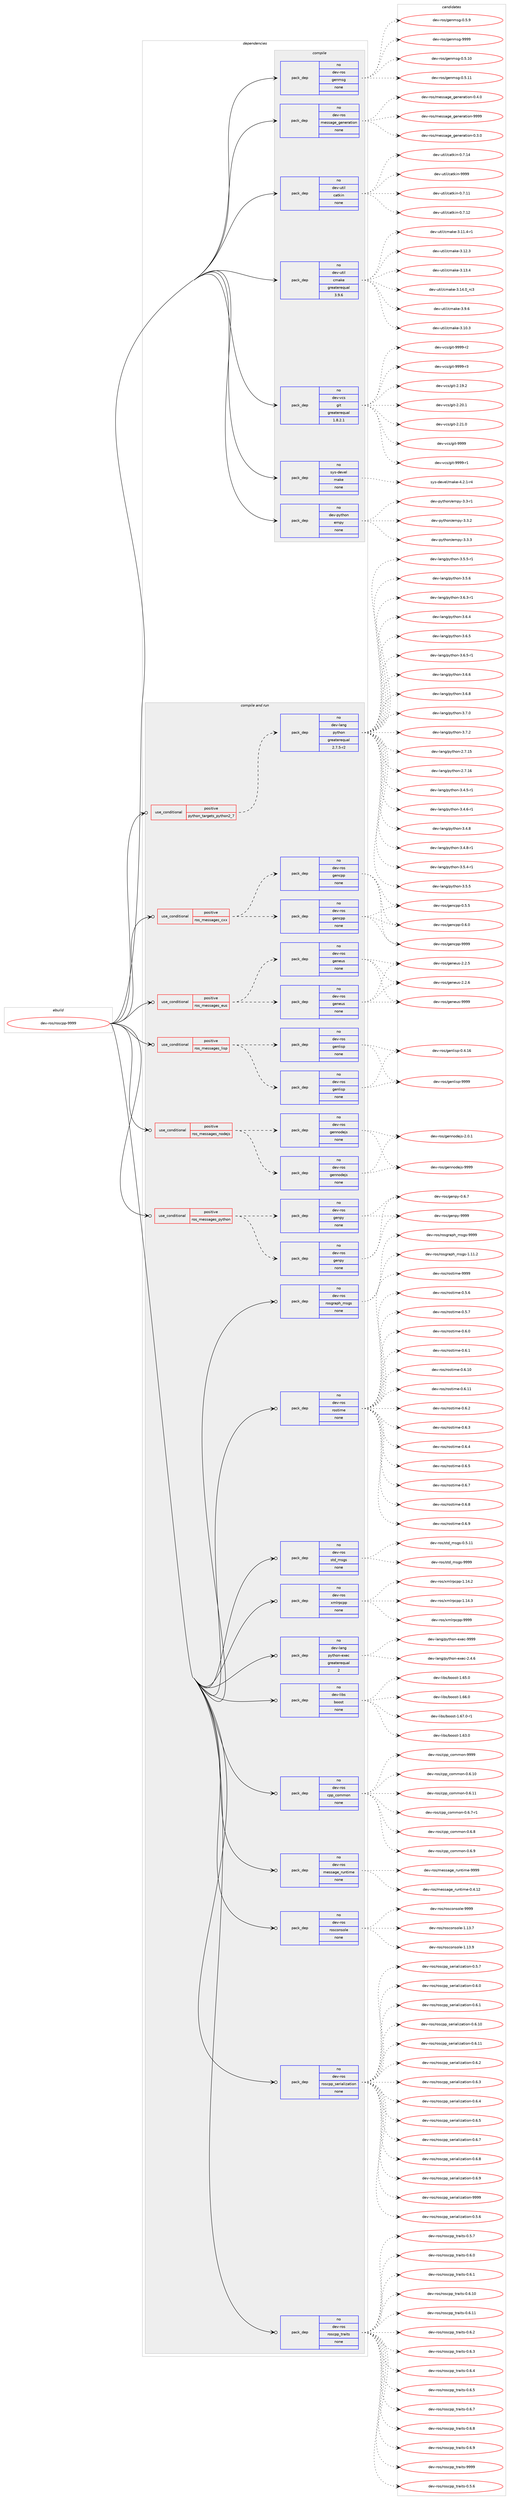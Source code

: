 digraph prolog {

# *************
# Graph options
# *************

newrank=true;
concentrate=true;
compound=true;
graph [rankdir=LR,fontname=Helvetica,fontsize=10,ranksep=1.5];#, ranksep=2.5, nodesep=0.2];
edge  [arrowhead=vee];
node  [fontname=Helvetica,fontsize=10];

# **********
# The ebuild
# **********

subgraph cluster_leftcol {
color=gray;
rank=same;
label=<<i>ebuild</i>>;
id [label="dev-ros/roscpp-9999", color=red, width=4, href="../dev-ros/roscpp-9999.svg"];
}

# ****************
# The dependencies
# ****************

subgraph cluster_midcol {
color=gray;
label=<<i>dependencies</i>>;
subgraph cluster_compile {
fillcolor="#eeeeee";
style=filled;
label=<<i>compile</i>>;
subgraph pack1051428 {
dependency1464611 [label=<<TABLE BORDER="0" CELLBORDER="1" CELLSPACING="0" CELLPADDING="4" WIDTH="220"><TR><TD ROWSPAN="6" CELLPADDING="30">pack_dep</TD></TR><TR><TD WIDTH="110">no</TD></TR><TR><TD>dev-python</TD></TR><TR><TD>empy</TD></TR><TR><TD>none</TD></TR><TR><TD></TD></TR></TABLE>>, shape=none, color=blue];
}
id:e -> dependency1464611:w [weight=20,style="solid",arrowhead="vee"];
subgraph pack1051429 {
dependency1464612 [label=<<TABLE BORDER="0" CELLBORDER="1" CELLSPACING="0" CELLPADDING="4" WIDTH="220"><TR><TD ROWSPAN="6" CELLPADDING="30">pack_dep</TD></TR><TR><TD WIDTH="110">no</TD></TR><TR><TD>dev-ros</TD></TR><TR><TD>genmsg</TD></TR><TR><TD>none</TD></TR><TR><TD></TD></TR></TABLE>>, shape=none, color=blue];
}
id:e -> dependency1464612:w [weight=20,style="solid",arrowhead="vee"];
subgraph pack1051430 {
dependency1464613 [label=<<TABLE BORDER="0" CELLBORDER="1" CELLSPACING="0" CELLPADDING="4" WIDTH="220"><TR><TD ROWSPAN="6" CELLPADDING="30">pack_dep</TD></TR><TR><TD WIDTH="110">no</TD></TR><TR><TD>dev-ros</TD></TR><TR><TD>message_generation</TD></TR><TR><TD>none</TD></TR><TR><TD></TD></TR></TABLE>>, shape=none, color=blue];
}
id:e -> dependency1464613:w [weight=20,style="solid",arrowhead="vee"];
subgraph pack1051431 {
dependency1464614 [label=<<TABLE BORDER="0" CELLBORDER="1" CELLSPACING="0" CELLPADDING="4" WIDTH="220"><TR><TD ROWSPAN="6" CELLPADDING="30">pack_dep</TD></TR><TR><TD WIDTH="110">no</TD></TR><TR><TD>dev-util</TD></TR><TR><TD>catkin</TD></TR><TR><TD>none</TD></TR><TR><TD></TD></TR></TABLE>>, shape=none, color=blue];
}
id:e -> dependency1464614:w [weight=20,style="solid",arrowhead="vee"];
subgraph pack1051432 {
dependency1464615 [label=<<TABLE BORDER="0" CELLBORDER="1" CELLSPACING="0" CELLPADDING="4" WIDTH="220"><TR><TD ROWSPAN="6" CELLPADDING="30">pack_dep</TD></TR><TR><TD WIDTH="110">no</TD></TR><TR><TD>dev-util</TD></TR><TR><TD>cmake</TD></TR><TR><TD>greaterequal</TD></TR><TR><TD>3.9.6</TD></TR></TABLE>>, shape=none, color=blue];
}
id:e -> dependency1464615:w [weight=20,style="solid",arrowhead="vee"];
subgraph pack1051433 {
dependency1464616 [label=<<TABLE BORDER="0" CELLBORDER="1" CELLSPACING="0" CELLPADDING="4" WIDTH="220"><TR><TD ROWSPAN="6" CELLPADDING="30">pack_dep</TD></TR><TR><TD WIDTH="110">no</TD></TR><TR><TD>dev-vcs</TD></TR><TR><TD>git</TD></TR><TR><TD>greaterequal</TD></TR><TR><TD>1.8.2.1</TD></TR></TABLE>>, shape=none, color=blue];
}
id:e -> dependency1464616:w [weight=20,style="solid",arrowhead="vee"];
subgraph pack1051434 {
dependency1464617 [label=<<TABLE BORDER="0" CELLBORDER="1" CELLSPACING="0" CELLPADDING="4" WIDTH="220"><TR><TD ROWSPAN="6" CELLPADDING="30">pack_dep</TD></TR><TR><TD WIDTH="110">no</TD></TR><TR><TD>sys-devel</TD></TR><TR><TD>make</TD></TR><TR><TD>none</TD></TR><TR><TD></TD></TR></TABLE>>, shape=none, color=blue];
}
id:e -> dependency1464617:w [weight=20,style="solid",arrowhead="vee"];
}
subgraph cluster_compileandrun {
fillcolor="#eeeeee";
style=filled;
label=<<i>compile and run</i>>;
subgraph cond389793 {
dependency1464618 [label=<<TABLE BORDER="0" CELLBORDER="1" CELLSPACING="0" CELLPADDING="4"><TR><TD ROWSPAN="3" CELLPADDING="10">use_conditional</TD></TR><TR><TD>positive</TD></TR><TR><TD>python_targets_python2_7</TD></TR></TABLE>>, shape=none, color=red];
subgraph pack1051435 {
dependency1464619 [label=<<TABLE BORDER="0" CELLBORDER="1" CELLSPACING="0" CELLPADDING="4" WIDTH="220"><TR><TD ROWSPAN="6" CELLPADDING="30">pack_dep</TD></TR><TR><TD WIDTH="110">no</TD></TR><TR><TD>dev-lang</TD></TR><TR><TD>python</TD></TR><TR><TD>greaterequal</TD></TR><TR><TD>2.7.5-r2</TD></TR></TABLE>>, shape=none, color=blue];
}
dependency1464618:e -> dependency1464619:w [weight=20,style="dashed",arrowhead="vee"];
}
id:e -> dependency1464618:w [weight=20,style="solid",arrowhead="odotvee"];
subgraph cond389794 {
dependency1464620 [label=<<TABLE BORDER="0" CELLBORDER="1" CELLSPACING="0" CELLPADDING="4"><TR><TD ROWSPAN="3" CELLPADDING="10">use_conditional</TD></TR><TR><TD>positive</TD></TR><TR><TD>ros_messages_cxx</TD></TR></TABLE>>, shape=none, color=red];
subgraph pack1051436 {
dependency1464621 [label=<<TABLE BORDER="0" CELLBORDER="1" CELLSPACING="0" CELLPADDING="4" WIDTH="220"><TR><TD ROWSPAN="6" CELLPADDING="30">pack_dep</TD></TR><TR><TD WIDTH="110">no</TD></TR><TR><TD>dev-ros</TD></TR><TR><TD>gencpp</TD></TR><TR><TD>none</TD></TR><TR><TD></TD></TR></TABLE>>, shape=none, color=blue];
}
dependency1464620:e -> dependency1464621:w [weight=20,style="dashed",arrowhead="vee"];
subgraph pack1051437 {
dependency1464622 [label=<<TABLE BORDER="0" CELLBORDER="1" CELLSPACING="0" CELLPADDING="4" WIDTH="220"><TR><TD ROWSPAN="6" CELLPADDING="30">pack_dep</TD></TR><TR><TD WIDTH="110">no</TD></TR><TR><TD>dev-ros</TD></TR><TR><TD>gencpp</TD></TR><TR><TD>none</TD></TR><TR><TD></TD></TR></TABLE>>, shape=none, color=blue];
}
dependency1464620:e -> dependency1464622:w [weight=20,style="dashed",arrowhead="vee"];
}
id:e -> dependency1464620:w [weight=20,style="solid",arrowhead="odotvee"];
subgraph cond389795 {
dependency1464623 [label=<<TABLE BORDER="0" CELLBORDER="1" CELLSPACING="0" CELLPADDING="4"><TR><TD ROWSPAN="3" CELLPADDING="10">use_conditional</TD></TR><TR><TD>positive</TD></TR><TR><TD>ros_messages_eus</TD></TR></TABLE>>, shape=none, color=red];
subgraph pack1051438 {
dependency1464624 [label=<<TABLE BORDER="0" CELLBORDER="1" CELLSPACING="0" CELLPADDING="4" WIDTH="220"><TR><TD ROWSPAN="6" CELLPADDING="30">pack_dep</TD></TR><TR><TD WIDTH="110">no</TD></TR><TR><TD>dev-ros</TD></TR><TR><TD>geneus</TD></TR><TR><TD>none</TD></TR><TR><TD></TD></TR></TABLE>>, shape=none, color=blue];
}
dependency1464623:e -> dependency1464624:w [weight=20,style="dashed",arrowhead="vee"];
subgraph pack1051439 {
dependency1464625 [label=<<TABLE BORDER="0" CELLBORDER="1" CELLSPACING="0" CELLPADDING="4" WIDTH="220"><TR><TD ROWSPAN="6" CELLPADDING="30">pack_dep</TD></TR><TR><TD WIDTH="110">no</TD></TR><TR><TD>dev-ros</TD></TR><TR><TD>geneus</TD></TR><TR><TD>none</TD></TR><TR><TD></TD></TR></TABLE>>, shape=none, color=blue];
}
dependency1464623:e -> dependency1464625:w [weight=20,style="dashed",arrowhead="vee"];
}
id:e -> dependency1464623:w [weight=20,style="solid",arrowhead="odotvee"];
subgraph cond389796 {
dependency1464626 [label=<<TABLE BORDER="0" CELLBORDER="1" CELLSPACING="0" CELLPADDING="4"><TR><TD ROWSPAN="3" CELLPADDING="10">use_conditional</TD></TR><TR><TD>positive</TD></TR><TR><TD>ros_messages_lisp</TD></TR></TABLE>>, shape=none, color=red];
subgraph pack1051440 {
dependency1464627 [label=<<TABLE BORDER="0" CELLBORDER="1" CELLSPACING="0" CELLPADDING="4" WIDTH="220"><TR><TD ROWSPAN="6" CELLPADDING="30">pack_dep</TD></TR><TR><TD WIDTH="110">no</TD></TR><TR><TD>dev-ros</TD></TR><TR><TD>genlisp</TD></TR><TR><TD>none</TD></TR><TR><TD></TD></TR></TABLE>>, shape=none, color=blue];
}
dependency1464626:e -> dependency1464627:w [weight=20,style="dashed",arrowhead="vee"];
subgraph pack1051441 {
dependency1464628 [label=<<TABLE BORDER="0" CELLBORDER="1" CELLSPACING="0" CELLPADDING="4" WIDTH="220"><TR><TD ROWSPAN="6" CELLPADDING="30">pack_dep</TD></TR><TR><TD WIDTH="110">no</TD></TR><TR><TD>dev-ros</TD></TR><TR><TD>genlisp</TD></TR><TR><TD>none</TD></TR><TR><TD></TD></TR></TABLE>>, shape=none, color=blue];
}
dependency1464626:e -> dependency1464628:w [weight=20,style="dashed",arrowhead="vee"];
}
id:e -> dependency1464626:w [weight=20,style="solid",arrowhead="odotvee"];
subgraph cond389797 {
dependency1464629 [label=<<TABLE BORDER="0" CELLBORDER="1" CELLSPACING="0" CELLPADDING="4"><TR><TD ROWSPAN="3" CELLPADDING="10">use_conditional</TD></TR><TR><TD>positive</TD></TR><TR><TD>ros_messages_nodejs</TD></TR></TABLE>>, shape=none, color=red];
subgraph pack1051442 {
dependency1464630 [label=<<TABLE BORDER="0" CELLBORDER="1" CELLSPACING="0" CELLPADDING="4" WIDTH="220"><TR><TD ROWSPAN="6" CELLPADDING="30">pack_dep</TD></TR><TR><TD WIDTH="110">no</TD></TR><TR><TD>dev-ros</TD></TR><TR><TD>gennodejs</TD></TR><TR><TD>none</TD></TR><TR><TD></TD></TR></TABLE>>, shape=none, color=blue];
}
dependency1464629:e -> dependency1464630:w [weight=20,style="dashed",arrowhead="vee"];
subgraph pack1051443 {
dependency1464631 [label=<<TABLE BORDER="0" CELLBORDER="1" CELLSPACING="0" CELLPADDING="4" WIDTH="220"><TR><TD ROWSPAN="6" CELLPADDING="30">pack_dep</TD></TR><TR><TD WIDTH="110">no</TD></TR><TR><TD>dev-ros</TD></TR><TR><TD>gennodejs</TD></TR><TR><TD>none</TD></TR><TR><TD></TD></TR></TABLE>>, shape=none, color=blue];
}
dependency1464629:e -> dependency1464631:w [weight=20,style="dashed",arrowhead="vee"];
}
id:e -> dependency1464629:w [weight=20,style="solid",arrowhead="odotvee"];
subgraph cond389798 {
dependency1464632 [label=<<TABLE BORDER="0" CELLBORDER="1" CELLSPACING="0" CELLPADDING="4"><TR><TD ROWSPAN="3" CELLPADDING="10">use_conditional</TD></TR><TR><TD>positive</TD></TR><TR><TD>ros_messages_python</TD></TR></TABLE>>, shape=none, color=red];
subgraph pack1051444 {
dependency1464633 [label=<<TABLE BORDER="0" CELLBORDER="1" CELLSPACING="0" CELLPADDING="4" WIDTH="220"><TR><TD ROWSPAN="6" CELLPADDING="30">pack_dep</TD></TR><TR><TD WIDTH="110">no</TD></TR><TR><TD>dev-ros</TD></TR><TR><TD>genpy</TD></TR><TR><TD>none</TD></TR><TR><TD></TD></TR></TABLE>>, shape=none, color=blue];
}
dependency1464632:e -> dependency1464633:w [weight=20,style="dashed",arrowhead="vee"];
subgraph pack1051445 {
dependency1464634 [label=<<TABLE BORDER="0" CELLBORDER="1" CELLSPACING="0" CELLPADDING="4" WIDTH="220"><TR><TD ROWSPAN="6" CELLPADDING="30">pack_dep</TD></TR><TR><TD WIDTH="110">no</TD></TR><TR><TD>dev-ros</TD></TR><TR><TD>genpy</TD></TR><TR><TD>none</TD></TR><TR><TD></TD></TR></TABLE>>, shape=none, color=blue];
}
dependency1464632:e -> dependency1464634:w [weight=20,style="dashed",arrowhead="vee"];
}
id:e -> dependency1464632:w [weight=20,style="solid",arrowhead="odotvee"];
subgraph pack1051446 {
dependency1464635 [label=<<TABLE BORDER="0" CELLBORDER="1" CELLSPACING="0" CELLPADDING="4" WIDTH="220"><TR><TD ROWSPAN="6" CELLPADDING="30">pack_dep</TD></TR><TR><TD WIDTH="110">no</TD></TR><TR><TD>dev-lang</TD></TR><TR><TD>python-exec</TD></TR><TR><TD>greaterequal</TD></TR><TR><TD>2</TD></TR></TABLE>>, shape=none, color=blue];
}
id:e -> dependency1464635:w [weight=20,style="solid",arrowhead="odotvee"];
subgraph pack1051447 {
dependency1464636 [label=<<TABLE BORDER="0" CELLBORDER="1" CELLSPACING="0" CELLPADDING="4" WIDTH="220"><TR><TD ROWSPAN="6" CELLPADDING="30">pack_dep</TD></TR><TR><TD WIDTH="110">no</TD></TR><TR><TD>dev-libs</TD></TR><TR><TD>boost</TD></TR><TR><TD>none</TD></TR><TR><TD></TD></TR></TABLE>>, shape=none, color=blue];
}
id:e -> dependency1464636:w [weight=20,style="solid",arrowhead="odotvee"];
subgraph pack1051448 {
dependency1464637 [label=<<TABLE BORDER="0" CELLBORDER="1" CELLSPACING="0" CELLPADDING="4" WIDTH="220"><TR><TD ROWSPAN="6" CELLPADDING="30">pack_dep</TD></TR><TR><TD WIDTH="110">no</TD></TR><TR><TD>dev-ros</TD></TR><TR><TD>cpp_common</TD></TR><TR><TD>none</TD></TR><TR><TD></TD></TR></TABLE>>, shape=none, color=blue];
}
id:e -> dependency1464637:w [weight=20,style="solid",arrowhead="odotvee"];
subgraph pack1051449 {
dependency1464638 [label=<<TABLE BORDER="0" CELLBORDER="1" CELLSPACING="0" CELLPADDING="4" WIDTH="220"><TR><TD ROWSPAN="6" CELLPADDING="30">pack_dep</TD></TR><TR><TD WIDTH="110">no</TD></TR><TR><TD>dev-ros</TD></TR><TR><TD>message_runtime</TD></TR><TR><TD>none</TD></TR><TR><TD></TD></TR></TABLE>>, shape=none, color=blue];
}
id:e -> dependency1464638:w [weight=20,style="solid",arrowhead="odotvee"];
subgraph pack1051450 {
dependency1464639 [label=<<TABLE BORDER="0" CELLBORDER="1" CELLSPACING="0" CELLPADDING="4" WIDTH="220"><TR><TD ROWSPAN="6" CELLPADDING="30">pack_dep</TD></TR><TR><TD WIDTH="110">no</TD></TR><TR><TD>dev-ros</TD></TR><TR><TD>rosconsole</TD></TR><TR><TD>none</TD></TR><TR><TD></TD></TR></TABLE>>, shape=none, color=blue];
}
id:e -> dependency1464639:w [weight=20,style="solid",arrowhead="odotvee"];
subgraph pack1051451 {
dependency1464640 [label=<<TABLE BORDER="0" CELLBORDER="1" CELLSPACING="0" CELLPADDING="4" WIDTH="220"><TR><TD ROWSPAN="6" CELLPADDING="30">pack_dep</TD></TR><TR><TD WIDTH="110">no</TD></TR><TR><TD>dev-ros</TD></TR><TR><TD>roscpp_serialization</TD></TR><TR><TD>none</TD></TR><TR><TD></TD></TR></TABLE>>, shape=none, color=blue];
}
id:e -> dependency1464640:w [weight=20,style="solid",arrowhead="odotvee"];
subgraph pack1051452 {
dependency1464641 [label=<<TABLE BORDER="0" CELLBORDER="1" CELLSPACING="0" CELLPADDING="4" WIDTH="220"><TR><TD ROWSPAN="6" CELLPADDING="30">pack_dep</TD></TR><TR><TD WIDTH="110">no</TD></TR><TR><TD>dev-ros</TD></TR><TR><TD>roscpp_traits</TD></TR><TR><TD>none</TD></TR><TR><TD></TD></TR></TABLE>>, shape=none, color=blue];
}
id:e -> dependency1464641:w [weight=20,style="solid",arrowhead="odotvee"];
subgraph pack1051453 {
dependency1464642 [label=<<TABLE BORDER="0" CELLBORDER="1" CELLSPACING="0" CELLPADDING="4" WIDTH="220"><TR><TD ROWSPAN="6" CELLPADDING="30">pack_dep</TD></TR><TR><TD WIDTH="110">no</TD></TR><TR><TD>dev-ros</TD></TR><TR><TD>rosgraph_msgs</TD></TR><TR><TD>none</TD></TR><TR><TD></TD></TR></TABLE>>, shape=none, color=blue];
}
id:e -> dependency1464642:w [weight=20,style="solid",arrowhead="odotvee"];
subgraph pack1051454 {
dependency1464643 [label=<<TABLE BORDER="0" CELLBORDER="1" CELLSPACING="0" CELLPADDING="4" WIDTH="220"><TR><TD ROWSPAN="6" CELLPADDING="30">pack_dep</TD></TR><TR><TD WIDTH="110">no</TD></TR><TR><TD>dev-ros</TD></TR><TR><TD>rostime</TD></TR><TR><TD>none</TD></TR><TR><TD></TD></TR></TABLE>>, shape=none, color=blue];
}
id:e -> dependency1464643:w [weight=20,style="solid",arrowhead="odotvee"];
subgraph pack1051455 {
dependency1464644 [label=<<TABLE BORDER="0" CELLBORDER="1" CELLSPACING="0" CELLPADDING="4" WIDTH="220"><TR><TD ROWSPAN="6" CELLPADDING="30">pack_dep</TD></TR><TR><TD WIDTH="110">no</TD></TR><TR><TD>dev-ros</TD></TR><TR><TD>std_msgs</TD></TR><TR><TD>none</TD></TR><TR><TD></TD></TR></TABLE>>, shape=none, color=blue];
}
id:e -> dependency1464644:w [weight=20,style="solid",arrowhead="odotvee"];
subgraph pack1051456 {
dependency1464645 [label=<<TABLE BORDER="0" CELLBORDER="1" CELLSPACING="0" CELLPADDING="4" WIDTH="220"><TR><TD ROWSPAN="6" CELLPADDING="30">pack_dep</TD></TR><TR><TD WIDTH="110">no</TD></TR><TR><TD>dev-ros</TD></TR><TR><TD>xmlrpcpp</TD></TR><TR><TD>none</TD></TR><TR><TD></TD></TR></TABLE>>, shape=none, color=blue];
}
id:e -> dependency1464645:w [weight=20,style="solid",arrowhead="odotvee"];
}
subgraph cluster_run {
fillcolor="#eeeeee";
style=filled;
label=<<i>run</i>>;
}
}

# **************
# The candidates
# **************

subgraph cluster_choices {
rank=same;
color=gray;
label=<<i>candidates</i>>;

subgraph choice1051428 {
color=black;
nodesep=1;
choice1001011184511212111610411111047101109112121455146514511449 [label="dev-python/empy-3.3-r1", color=red, width=4,href="../dev-python/empy-3.3-r1.svg"];
choice1001011184511212111610411111047101109112121455146514650 [label="dev-python/empy-3.3.2", color=red, width=4,href="../dev-python/empy-3.3.2.svg"];
choice1001011184511212111610411111047101109112121455146514651 [label="dev-python/empy-3.3.3", color=red, width=4,href="../dev-python/empy-3.3.3.svg"];
dependency1464611:e -> choice1001011184511212111610411111047101109112121455146514511449:w [style=dotted,weight="100"];
dependency1464611:e -> choice1001011184511212111610411111047101109112121455146514650:w [style=dotted,weight="100"];
dependency1464611:e -> choice1001011184511212111610411111047101109112121455146514651:w [style=dotted,weight="100"];
}
subgraph choice1051429 {
color=black;
nodesep=1;
choice100101118451141111154710310111010911510345484653464948 [label="dev-ros/genmsg-0.5.10", color=red, width=4,href="../dev-ros/genmsg-0.5.10.svg"];
choice100101118451141111154710310111010911510345484653464949 [label="dev-ros/genmsg-0.5.11", color=red, width=4,href="../dev-ros/genmsg-0.5.11.svg"];
choice1001011184511411111547103101110109115103454846534657 [label="dev-ros/genmsg-0.5.9", color=red, width=4,href="../dev-ros/genmsg-0.5.9.svg"];
choice10010111845114111115471031011101091151034557575757 [label="dev-ros/genmsg-9999", color=red, width=4,href="../dev-ros/genmsg-9999.svg"];
dependency1464612:e -> choice100101118451141111154710310111010911510345484653464948:w [style=dotted,weight="100"];
dependency1464612:e -> choice100101118451141111154710310111010911510345484653464949:w [style=dotted,weight="100"];
dependency1464612:e -> choice1001011184511411111547103101110109115103454846534657:w [style=dotted,weight="100"];
dependency1464612:e -> choice10010111845114111115471031011101091151034557575757:w [style=dotted,weight="100"];
}
subgraph choice1051430 {
color=black;
nodesep=1;
choice1001011184511411111547109101115115971031019510310111010111497116105111110454846514648 [label="dev-ros/message_generation-0.3.0", color=red, width=4,href="../dev-ros/message_generation-0.3.0.svg"];
choice1001011184511411111547109101115115971031019510310111010111497116105111110454846524648 [label="dev-ros/message_generation-0.4.0", color=red, width=4,href="../dev-ros/message_generation-0.4.0.svg"];
choice10010111845114111115471091011151159710310195103101110101114971161051111104557575757 [label="dev-ros/message_generation-9999", color=red, width=4,href="../dev-ros/message_generation-9999.svg"];
dependency1464613:e -> choice1001011184511411111547109101115115971031019510310111010111497116105111110454846514648:w [style=dotted,weight="100"];
dependency1464613:e -> choice1001011184511411111547109101115115971031019510310111010111497116105111110454846524648:w [style=dotted,weight="100"];
dependency1464613:e -> choice10010111845114111115471091011151159710310195103101110101114971161051111104557575757:w [style=dotted,weight="100"];
}
subgraph choice1051431 {
color=black;
nodesep=1;
choice1001011184511711610510847999711610710511045484655464949 [label="dev-util/catkin-0.7.11", color=red, width=4,href="../dev-util/catkin-0.7.11.svg"];
choice1001011184511711610510847999711610710511045484655464950 [label="dev-util/catkin-0.7.12", color=red, width=4,href="../dev-util/catkin-0.7.12.svg"];
choice1001011184511711610510847999711610710511045484655464952 [label="dev-util/catkin-0.7.14", color=red, width=4,href="../dev-util/catkin-0.7.14.svg"];
choice100101118451171161051084799971161071051104557575757 [label="dev-util/catkin-9999", color=red, width=4,href="../dev-util/catkin-9999.svg"];
dependency1464614:e -> choice1001011184511711610510847999711610710511045484655464949:w [style=dotted,weight="100"];
dependency1464614:e -> choice1001011184511711610510847999711610710511045484655464950:w [style=dotted,weight="100"];
dependency1464614:e -> choice1001011184511711610510847999711610710511045484655464952:w [style=dotted,weight="100"];
dependency1464614:e -> choice100101118451171161051084799971161071051104557575757:w [style=dotted,weight="100"];
}
subgraph choice1051432 {
color=black;
nodesep=1;
choice1001011184511711610510847991099710710145514649484651 [label="dev-util/cmake-3.10.3", color=red, width=4,href="../dev-util/cmake-3.10.3.svg"];
choice10010111845117116105108479910997107101455146494946524511449 [label="dev-util/cmake-3.11.4-r1", color=red, width=4,href="../dev-util/cmake-3.11.4-r1.svg"];
choice1001011184511711610510847991099710710145514649504651 [label="dev-util/cmake-3.12.3", color=red, width=4,href="../dev-util/cmake-3.12.3.svg"];
choice1001011184511711610510847991099710710145514649514652 [label="dev-util/cmake-3.13.4", color=red, width=4,href="../dev-util/cmake-3.13.4.svg"];
choice1001011184511711610510847991099710710145514649524648951149951 [label="dev-util/cmake-3.14.0_rc3", color=red, width=4,href="../dev-util/cmake-3.14.0_rc3.svg"];
choice10010111845117116105108479910997107101455146574654 [label="dev-util/cmake-3.9.6", color=red, width=4,href="../dev-util/cmake-3.9.6.svg"];
dependency1464615:e -> choice1001011184511711610510847991099710710145514649484651:w [style=dotted,weight="100"];
dependency1464615:e -> choice10010111845117116105108479910997107101455146494946524511449:w [style=dotted,weight="100"];
dependency1464615:e -> choice1001011184511711610510847991099710710145514649504651:w [style=dotted,weight="100"];
dependency1464615:e -> choice1001011184511711610510847991099710710145514649514652:w [style=dotted,weight="100"];
dependency1464615:e -> choice1001011184511711610510847991099710710145514649524648951149951:w [style=dotted,weight="100"];
dependency1464615:e -> choice10010111845117116105108479910997107101455146574654:w [style=dotted,weight="100"];
}
subgraph choice1051433 {
color=black;
nodesep=1;
choice10010111845118991154710310511645504649574650 [label="dev-vcs/git-2.19.2", color=red, width=4,href="../dev-vcs/git-2.19.2.svg"];
choice10010111845118991154710310511645504650484649 [label="dev-vcs/git-2.20.1", color=red, width=4,href="../dev-vcs/git-2.20.1.svg"];
choice10010111845118991154710310511645504650494648 [label="dev-vcs/git-2.21.0", color=red, width=4,href="../dev-vcs/git-2.21.0.svg"];
choice1001011184511899115471031051164557575757 [label="dev-vcs/git-9999", color=red, width=4,href="../dev-vcs/git-9999.svg"];
choice10010111845118991154710310511645575757574511449 [label="dev-vcs/git-9999-r1", color=red, width=4,href="../dev-vcs/git-9999-r1.svg"];
choice10010111845118991154710310511645575757574511450 [label="dev-vcs/git-9999-r2", color=red, width=4,href="../dev-vcs/git-9999-r2.svg"];
choice10010111845118991154710310511645575757574511451 [label="dev-vcs/git-9999-r3", color=red, width=4,href="../dev-vcs/git-9999-r3.svg"];
dependency1464616:e -> choice10010111845118991154710310511645504649574650:w [style=dotted,weight="100"];
dependency1464616:e -> choice10010111845118991154710310511645504650484649:w [style=dotted,weight="100"];
dependency1464616:e -> choice10010111845118991154710310511645504650494648:w [style=dotted,weight="100"];
dependency1464616:e -> choice1001011184511899115471031051164557575757:w [style=dotted,weight="100"];
dependency1464616:e -> choice10010111845118991154710310511645575757574511449:w [style=dotted,weight="100"];
dependency1464616:e -> choice10010111845118991154710310511645575757574511450:w [style=dotted,weight="100"];
dependency1464616:e -> choice10010111845118991154710310511645575757574511451:w [style=dotted,weight="100"];
}
subgraph choice1051434 {
color=black;
nodesep=1;
choice1151211154510010111810110847109971071014552465046494511452 [label="sys-devel/make-4.2.1-r4", color=red, width=4,href="../sys-devel/make-4.2.1-r4.svg"];
dependency1464617:e -> choice1151211154510010111810110847109971071014552465046494511452:w [style=dotted,weight="100"];
}
subgraph choice1051435 {
color=black;
nodesep=1;
choice10010111845108971101034711212111610411111045504655464953 [label="dev-lang/python-2.7.15", color=red, width=4,href="../dev-lang/python-2.7.15.svg"];
choice10010111845108971101034711212111610411111045504655464954 [label="dev-lang/python-2.7.16", color=red, width=4,href="../dev-lang/python-2.7.16.svg"];
choice1001011184510897110103471121211161041111104551465246534511449 [label="dev-lang/python-3.4.5-r1", color=red, width=4,href="../dev-lang/python-3.4.5-r1.svg"];
choice1001011184510897110103471121211161041111104551465246544511449 [label="dev-lang/python-3.4.6-r1", color=red, width=4,href="../dev-lang/python-3.4.6-r1.svg"];
choice100101118451089711010347112121116104111110455146524656 [label="dev-lang/python-3.4.8", color=red, width=4,href="../dev-lang/python-3.4.8.svg"];
choice1001011184510897110103471121211161041111104551465246564511449 [label="dev-lang/python-3.4.8-r1", color=red, width=4,href="../dev-lang/python-3.4.8-r1.svg"];
choice1001011184510897110103471121211161041111104551465346524511449 [label="dev-lang/python-3.5.4-r1", color=red, width=4,href="../dev-lang/python-3.5.4-r1.svg"];
choice100101118451089711010347112121116104111110455146534653 [label="dev-lang/python-3.5.5", color=red, width=4,href="../dev-lang/python-3.5.5.svg"];
choice1001011184510897110103471121211161041111104551465346534511449 [label="dev-lang/python-3.5.5-r1", color=red, width=4,href="../dev-lang/python-3.5.5-r1.svg"];
choice100101118451089711010347112121116104111110455146534654 [label="dev-lang/python-3.5.6", color=red, width=4,href="../dev-lang/python-3.5.6.svg"];
choice1001011184510897110103471121211161041111104551465446514511449 [label="dev-lang/python-3.6.3-r1", color=red, width=4,href="../dev-lang/python-3.6.3-r1.svg"];
choice100101118451089711010347112121116104111110455146544652 [label="dev-lang/python-3.6.4", color=red, width=4,href="../dev-lang/python-3.6.4.svg"];
choice100101118451089711010347112121116104111110455146544653 [label="dev-lang/python-3.6.5", color=red, width=4,href="../dev-lang/python-3.6.5.svg"];
choice1001011184510897110103471121211161041111104551465446534511449 [label="dev-lang/python-3.6.5-r1", color=red, width=4,href="../dev-lang/python-3.6.5-r1.svg"];
choice100101118451089711010347112121116104111110455146544654 [label="dev-lang/python-3.6.6", color=red, width=4,href="../dev-lang/python-3.6.6.svg"];
choice100101118451089711010347112121116104111110455146544656 [label="dev-lang/python-3.6.8", color=red, width=4,href="../dev-lang/python-3.6.8.svg"];
choice100101118451089711010347112121116104111110455146554648 [label="dev-lang/python-3.7.0", color=red, width=4,href="../dev-lang/python-3.7.0.svg"];
choice100101118451089711010347112121116104111110455146554650 [label="dev-lang/python-3.7.2", color=red, width=4,href="../dev-lang/python-3.7.2.svg"];
dependency1464619:e -> choice10010111845108971101034711212111610411111045504655464953:w [style=dotted,weight="100"];
dependency1464619:e -> choice10010111845108971101034711212111610411111045504655464954:w [style=dotted,weight="100"];
dependency1464619:e -> choice1001011184510897110103471121211161041111104551465246534511449:w [style=dotted,weight="100"];
dependency1464619:e -> choice1001011184510897110103471121211161041111104551465246544511449:w [style=dotted,weight="100"];
dependency1464619:e -> choice100101118451089711010347112121116104111110455146524656:w [style=dotted,weight="100"];
dependency1464619:e -> choice1001011184510897110103471121211161041111104551465246564511449:w [style=dotted,weight="100"];
dependency1464619:e -> choice1001011184510897110103471121211161041111104551465346524511449:w [style=dotted,weight="100"];
dependency1464619:e -> choice100101118451089711010347112121116104111110455146534653:w [style=dotted,weight="100"];
dependency1464619:e -> choice1001011184510897110103471121211161041111104551465346534511449:w [style=dotted,weight="100"];
dependency1464619:e -> choice100101118451089711010347112121116104111110455146534654:w [style=dotted,weight="100"];
dependency1464619:e -> choice1001011184510897110103471121211161041111104551465446514511449:w [style=dotted,weight="100"];
dependency1464619:e -> choice100101118451089711010347112121116104111110455146544652:w [style=dotted,weight="100"];
dependency1464619:e -> choice100101118451089711010347112121116104111110455146544653:w [style=dotted,weight="100"];
dependency1464619:e -> choice1001011184510897110103471121211161041111104551465446534511449:w [style=dotted,weight="100"];
dependency1464619:e -> choice100101118451089711010347112121116104111110455146544654:w [style=dotted,weight="100"];
dependency1464619:e -> choice100101118451089711010347112121116104111110455146544656:w [style=dotted,weight="100"];
dependency1464619:e -> choice100101118451089711010347112121116104111110455146554648:w [style=dotted,weight="100"];
dependency1464619:e -> choice100101118451089711010347112121116104111110455146554650:w [style=dotted,weight="100"];
}
subgraph choice1051436 {
color=black;
nodesep=1;
choice100101118451141111154710310111099112112454846534653 [label="dev-ros/gencpp-0.5.5", color=red, width=4,href="../dev-ros/gencpp-0.5.5.svg"];
choice100101118451141111154710310111099112112454846544648 [label="dev-ros/gencpp-0.6.0", color=red, width=4,href="../dev-ros/gencpp-0.6.0.svg"];
choice1001011184511411111547103101110991121124557575757 [label="dev-ros/gencpp-9999", color=red, width=4,href="../dev-ros/gencpp-9999.svg"];
dependency1464621:e -> choice100101118451141111154710310111099112112454846534653:w [style=dotted,weight="100"];
dependency1464621:e -> choice100101118451141111154710310111099112112454846544648:w [style=dotted,weight="100"];
dependency1464621:e -> choice1001011184511411111547103101110991121124557575757:w [style=dotted,weight="100"];
}
subgraph choice1051437 {
color=black;
nodesep=1;
choice100101118451141111154710310111099112112454846534653 [label="dev-ros/gencpp-0.5.5", color=red, width=4,href="../dev-ros/gencpp-0.5.5.svg"];
choice100101118451141111154710310111099112112454846544648 [label="dev-ros/gencpp-0.6.0", color=red, width=4,href="../dev-ros/gencpp-0.6.0.svg"];
choice1001011184511411111547103101110991121124557575757 [label="dev-ros/gencpp-9999", color=red, width=4,href="../dev-ros/gencpp-9999.svg"];
dependency1464622:e -> choice100101118451141111154710310111099112112454846534653:w [style=dotted,weight="100"];
dependency1464622:e -> choice100101118451141111154710310111099112112454846544648:w [style=dotted,weight="100"];
dependency1464622:e -> choice1001011184511411111547103101110991121124557575757:w [style=dotted,weight="100"];
}
subgraph choice1051438 {
color=black;
nodesep=1;
choice1001011184511411111547103101110101117115455046504653 [label="dev-ros/geneus-2.2.5", color=red, width=4,href="../dev-ros/geneus-2.2.5.svg"];
choice1001011184511411111547103101110101117115455046504654 [label="dev-ros/geneus-2.2.6", color=red, width=4,href="../dev-ros/geneus-2.2.6.svg"];
choice10010111845114111115471031011101011171154557575757 [label="dev-ros/geneus-9999", color=red, width=4,href="../dev-ros/geneus-9999.svg"];
dependency1464624:e -> choice1001011184511411111547103101110101117115455046504653:w [style=dotted,weight="100"];
dependency1464624:e -> choice1001011184511411111547103101110101117115455046504654:w [style=dotted,weight="100"];
dependency1464624:e -> choice10010111845114111115471031011101011171154557575757:w [style=dotted,weight="100"];
}
subgraph choice1051439 {
color=black;
nodesep=1;
choice1001011184511411111547103101110101117115455046504653 [label="dev-ros/geneus-2.2.5", color=red, width=4,href="../dev-ros/geneus-2.2.5.svg"];
choice1001011184511411111547103101110101117115455046504654 [label="dev-ros/geneus-2.2.6", color=red, width=4,href="../dev-ros/geneus-2.2.6.svg"];
choice10010111845114111115471031011101011171154557575757 [label="dev-ros/geneus-9999", color=red, width=4,href="../dev-ros/geneus-9999.svg"];
dependency1464625:e -> choice1001011184511411111547103101110101117115455046504653:w [style=dotted,weight="100"];
dependency1464625:e -> choice1001011184511411111547103101110101117115455046504654:w [style=dotted,weight="100"];
dependency1464625:e -> choice10010111845114111115471031011101011171154557575757:w [style=dotted,weight="100"];
}
subgraph choice1051440 {
color=black;
nodesep=1;
choice100101118451141111154710310111010810511511245484652464954 [label="dev-ros/genlisp-0.4.16", color=red, width=4,href="../dev-ros/genlisp-0.4.16.svg"];
choice10010111845114111115471031011101081051151124557575757 [label="dev-ros/genlisp-9999", color=red, width=4,href="../dev-ros/genlisp-9999.svg"];
dependency1464627:e -> choice100101118451141111154710310111010810511511245484652464954:w [style=dotted,weight="100"];
dependency1464627:e -> choice10010111845114111115471031011101081051151124557575757:w [style=dotted,weight="100"];
}
subgraph choice1051441 {
color=black;
nodesep=1;
choice100101118451141111154710310111010810511511245484652464954 [label="dev-ros/genlisp-0.4.16", color=red, width=4,href="../dev-ros/genlisp-0.4.16.svg"];
choice10010111845114111115471031011101081051151124557575757 [label="dev-ros/genlisp-9999", color=red, width=4,href="../dev-ros/genlisp-9999.svg"];
dependency1464628:e -> choice100101118451141111154710310111010810511511245484652464954:w [style=dotted,weight="100"];
dependency1464628:e -> choice10010111845114111115471031011101081051151124557575757:w [style=dotted,weight="100"];
}
subgraph choice1051442 {
color=black;
nodesep=1;
choice1001011184511411111547103101110110111100101106115455046484649 [label="dev-ros/gennodejs-2.0.1", color=red, width=4,href="../dev-ros/gennodejs-2.0.1.svg"];
choice10010111845114111115471031011101101111001011061154557575757 [label="dev-ros/gennodejs-9999", color=red, width=4,href="../dev-ros/gennodejs-9999.svg"];
dependency1464630:e -> choice1001011184511411111547103101110110111100101106115455046484649:w [style=dotted,weight="100"];
dependency1464630:e -> choice10010111845114111115471031011101101111001011061154557575757:w [style=dotted,weight="100"];
}
subgraph choice1051443 {
color=black;
nodesep=1;
choice1001011184511411111547103101110110111100101106115455046484649 [label="dev-ros/gennodejs-2.0.1", color=red, width=4,href="../dev-ros/gennodejs-2.0.1.svg"];
choice10010111845114111115471031011101101111001011061154557575757 [label="dev-ros/gennodejs-9999", color=red, width=4,href="../dev-ros/gennodejs-9999.svg"];
dependency1464631:e -> choice1001011184511411111547103101110110111100101106115455046484649:w [style=dotted,weight="100"];
dependency1464631:e -> choice10010111845114111115471031011101101111001011061154557575757:w [style=dotted,weight="100"];
}
subgraph choice1051444 {
color=black;
nodesep=1;
choice1001011184511411111547103101110112121454846544655 [label="dev-ros/genpy-0.6.7", color=red, width=4,href="../dev-ros/genpy-0.6.7.svg"];
choice10010111845114111115471031011101121214557575757 [label="dev-ros/genpy-9999", color=red, width=4,href="../dev-ros/genpy-9999.svg"];
dependency1464633:e -> choice1001011184511411111547103101110112121454846544655:w [style=dotted,weight="100"];
dependency1464633:e -> choice10010111845114111115471031011101121214557575757:w [style=dotted,weight="100"];
}
subgraph choice1051445 {
color=black;
nodesep=1;
choice1001011184511411111547103101110112121454846544655 [label="dev-ros/genpy-0.6.7", color=red, width=4,href="../dev-ros/genpy-0.6.7.svg"];
choice10010111845114111115471031011101121214557575757 [label="dev-ros/genpy-9999", color=red, width=4,href="../dev-ros/genpy-9999.svg"];
dependency1464634:e -> choice1001011184511411111547103101110112121454846544655:w [style=dotted,weight="100"];
dependency1464634:e -> choice10010111845114111115471031011101121214557575757:w [style=dotted,weight="100"];
}
subgraph choice1051446 {
color=black;
nodesep=1;
choice1001011184510897110103471121211161041111104510112010199455046524654 [label="dev-lang/python-exec-2.4.6", color=red, width=4,href="../dev-lang/python-exec-2.4.6.svg"];
choice10010111845108971101034711212111610411111045101120101994557575757 [label="dev-lang/python-exec-9999", color=red, width=4,href="../dev-lang/python-exec-9999.svg"];
dependency1464635:e -> choice1001011184510897110103471121211161041111104510112010199455046524654:w [style=dotted,weight="100"];
dependency1464635:e -> choice10010111845108971101034711212111610411111045101120101994557575757:w [style=dotted,weight="100"];
}
subgraph choice1051447 {
color=black;
nodesep=1;
choice1001011184510810598115479811111111511645494654514648 [label="dev-libs/boost-1.63.0", color=red, width=4,href="../dev-libs/boost-1.63.0.svg"];
choice1001011184510810598115479811111111511645494654534648 [label="dev-libs/boost-1.65.0", color=red, width=4,href="../dev-libs/boost-1.65.0.svg"];
choice1001011184510810598115479811111111511645494654544648 [label="dev-libs/boost-1.66.0", color=red, width=4,href="../dev-libs/boost-1.66.0.svg"];
choice10010111845108105981154798111111115116454946545546484511449 [label="dev-libs/boost-1.67.0-r1", color=red, width=4,href="../dev-libs/boost-1.67.0-r1.svg"];
dependency1464636:e -> choice1001011184510810598115479811111111511645494654514648:w [style=dotted,weight="100"];
dependency1464636:e -> choice1001011184510810598115479811111111511645494654534648:w [style=dotted,weight="100"];
dependency1464636:e -> choice1001011184510810598115479811111111511645494654544648:w [style=dotted,weight="100"];
dependency1464636:e -> choice10010111845108105981154798111111115116454946545546484511449:w [style=dotted,weight="100"];
}
subgraph choice1051448 {
color=black;
nodesep=1;
choice100101118451141111154799112112959911110910911111045484654464948 [label="dev-ros/cpp_common-0.6.10", color=red, width=4,href="../dev-ros/cpp_common-0.6.10.svg"];
choice100101118451141111154799112112959911110910911111045484654464949 [label="dev-ros/cpp_common-0.6.11", color=red, width=4,href="../dev-ros/cpp_common-0.6.11.svg"];
choice10010111845114111115479911211295991111091091111104548465446554511449 [label="dev-ros/cpp_common-0.6.7-r1", color=red, width=4,href="../dev-ros/cpp_common-0.6.7-r1.svg"];
choice1001011184511411111547991121129599111109109111110454846544656 [label="dev-ros/cpp_common-0.6.8", color=red, width=4,href="../dev-ros/cpp_common-0.6.8.svg"];
choice1001011184511411111547991121129599111109109111110454846544657 [label="dev-ros/cpp_common-0.6.9", color=red, width=4,href="../dev-ros/cpp_common-0.6.9.svg"];
choice10010111845114111115479911211295991111091091111104557575757 [label="dev-ros/cpp_common-9999", color=red, width=4,href="../dev-ros/cpp_common-9999.svg"];
dependency1464637:e -> choice100101118451141111154799112112959911110910911111045484654464948:w [style=dotted,weight="100"];
dependency1464637:e -> choice100101118451141111154799112112959911110910911111045484654464949:w [style=dotted,weight="100"];
dependency1464637:e -> choice10010111845114111115479911211295991111091091111104548465446554511449:w [style=dotted,weight="100"];
dependency1464637:e -> choice1001011184511411111547991121129599111109109111110454846544656:w [style=dotted,weight="100"];
dependency1464637:e -> choice1001011184511411111547991121129599111109109111110454846544657:w [style=dotted,weight="100"];
dependency1464637:e -> choice10010111845114111115479911211295991111091091111104557575757:w [style=dotted,weight="100"];
}
subgraph choice1051449 {
color=black;
nodesep=1;
choice1001011184511411111547109101115115971031019511411711011610510910145484652464950 [label="dev-ros/message_runtime-0.4.12", color=red, width=4,href="../dev-ros/message_runtime-0.4.12.svg"];
choice100101118451141111154710910111511597103101951141171101161051091014557575757 [label="dev-ros/message_runtime-9999", color=red, width=4,href="../dev-ros/message_runtime-9999.svg"];
dependency1464638:e -> choice1001011184511411111547109101115115971031019511411711011610510910145484652464950:w [style=dotted,weight="100"];
dependency1464638:e -> choice100101118451141111154710910111511597103101951141171101161051091014557575757:w [style=dotted,weight="100"];
}
subgraph choice1051450 {
color=black;
nodesep=1;
choice10010111845114111115471141111159911111011511110810145494649514655 [label="dev-ros/rosconsole-1.13.7", color=red, width=4,href="../dev-ros/rosconsole-1.13.7.svg"];
choice10010111845114111115471141111159911111011511110810145494649514657 [label="dev-ros/rosconsole-1.13.9", color=red, width=4,href="../dev-ros/rosconsole-1.13.9.svg"];
choice1001011184511411111547114111115991111101151111081014557575757 [label="dev-ros/rosconsole-9999", color=red, width=4,href="../dev-ros/rosconsole-9999.svg"];
dependency1464639:e -> choice10010111845114111115471141111159911111011511110810145494649514655:w [style=dotted,weight="100"];
dependency1464639:e -> choice10010111845114111115471141111159911111011511110810145494649514657:w [style=dotted,weight="100"];
dependency1464639:e -> choice1001011184511411111547114111115991111101151111081014557575757:w [style=dotted,weight="100"];
}
subgraph choice1051451 {
color=black;
nodesep=1;
choice100101118451141111154711411111599112112951151011141059710810512297116105111110454846534654 [label="dev-ros/roscpp_serialization-0.5.6", color=red, width=4,href="../dev-ros/roscpp_serialization-0.5.6.svg"];
choice100101118451141111154711411111599112112951151011141059710810512297116105111110454846534655 [label="dev-ros/roscpp_serialization-0.5.7", color=red, width=4,href="../dev-ros/roscpp_serialization-0.5.7.svg"];
choice100101118451141111154711411111599112112951151011141059710810512297116105111110454846544648 [label="dev-ros/roscpp_serialization-0.6.0", color=red, width=4,href="../dev-ros/roscpp_serialization-0.6.0.svg"];
choice100101118451141111154711411111599112112951151011141059710810512297116105111110454846544649 [label="dev-ros/roscpp_serialization-0.6.1", color=red, width=4,href="../dev-ros/roscpp_serialization-0.6.1.svg"];
choice10010111845114111115471141111159911211295115101114105971081051229711610511111045484654464948 [label="dev-ros/roscpp_serialization-0.6.10", color=red, width=4,href="../dev-ros/roscpp_serialization-0.6.10.svg"];
choice10010111845114111115471141111159911211295115101114105971081051229711610511111045484654464949 [label="dev-ros/roscpp_serialization-0.6.11", color=red, width=4,href="../dev-ros/roscpp_serialization-0.6.11.svg"];
choice100101118451141111154711411111599112112951151011141059710810512297116105111110454846544650 [label="dev-ros/roscpp_serialization-0.6.2", color=red, width=4,href="../dev-ros/roscpp_serialization-0.6.2.svg"];
choice100101118451141111154711411111599112112951151011141059710810512297116105111110454846544651 [label="dev-ros/roscpp_serialization-0.6.3", color=red, width=4,href="../dev-ros/roscpp_serialization-0.6.3.svg"];
choice100101118451141111154711411111599112112951151011141059710810512297116105111110454846544652 [label="dev-ros/roscpp_serialization-0.6.4", color=red, width=4,href="../dev-ros/roscpp_serialization-0.6.4.svg"];
choice100101118451141111154711411111599112112951151011141059710810512297116105111110454846544653 [label="dev-ros/roscpp_serialization-0.6.5", color=red, width=4,href="../dev-ros/roscpp_serialization-0.6.5.svg"];
choice100101118451141111154711411111599112112951151011141059710810512297116105111110454846544655 [label="dev-ros/roscpp_serialization-0.6.7", color=red, width=4,href="../dev-ros/roscpp_serialization-0.6.7.svg"];
choice100101118451141111154711411111599112112951151011141059710810512297116105111110454846544656 [label="dev-ros/roscpp_serialization-0.6.8", color=red, width=4,href="../dev-ros/roscpp_serialization-0.6.8.svg"];
choice100101118451141111154711411111599112112951151011141059710810512297116105111110454846544657 [label="dev-ros/roscpp_serialization-0.6.9", color=red, width=4,href="../dev-ros/roscpp_serialization-0.6.9.svg"];
choice1001011184511411111547114111115991121129511510111410597108105122971161051111104557575757 [label="dev-ros/roscpp_serialization-9999", color=red, width=4,href="../dev-ros/roscpp_serialization-9999.svg"];
dependency1464640:e -> choice100101118451141111154711411111599112112951151011141059710810512297116105111110454846534654:w [style=dotted,weight="100"];
dependency1464640:e -> choice100101118451141111154711411111599112112951151011141059710810512297116105111110454846534655:w [style=dotted,weight="100"];
dependency1464640:e -> choice100101118451141111154711411111599112112951151011141059710810512297116105111110454846544648:w [style=dotted,weight="100"];
dependency1464640:e -> choice100101118451141111154711411111599112112951151011141059710810512297116105111110454846544649:w [style=dotted,weight="100"];
dependency1464640:e -> choice10010111845114111115471141111159911211295115101114105971081051229711610511111045484654464948:w [style=dotted,weight="100"];
dependency1464640:e -> choice10010111845114111115471141111159911211295115101114105971081051229711610511111045484654464949:w [style=dotted,weight="100"];
dependency1464640:e -> choice100101118451141111154711411111599112112951151011141059710810512297116105111110454846544650:w [style=dotted,weight="100"];
dependency1464640:e -> choice100101118451141111154711411111599112112951151011141059710810512297116105111110454846544651:w [style=dotted,weight="100"];
dependency1464640:e -> choice100101118451141111154711411111599112112951151011141059710810512297116105111110454846544652:w [style=dotted,weight="100"];
dependency1464640:e -> choice100101118451141111154711411111599112112951151011141059710810512297116105111110454846544653:w [style=dotted,weight="100"];
dependency1464640:e -> choice100101118451141111154711411111599112112951151011141059710810512297116105111110454846544655:w [style=dotted,weight="100"];
dependency1464640:e -> choice100101118451141111154711411111599112112951151011141059710810512297116105111110454846544656:w [style=dotted,weight="100"];
dependency1464640:e -> choice100101118451141111154711411111599112112951151011141059710810512297116105111110454846544657:w [style=dotted,weight="100"];
dependency1464640:e -> choice1001011184511411111547114111115991121129511510111410597108105122971161051111104557575757:w [style=dotted,weight="100"];
}
subgraph choice1051452 {
color=black;
nodesep=1;
choice1001011184511411111547114111115991121129511611497105116115454846534654 [label="dev-ros/roscpp_traits-0.5.6", color=red, width=4,href="../dev-ros/roscpp_traits-0.5.6.svg"];
choice1001011184511411111547114111115991121129511611497105116115454846534655 [label="dev-ros/roscpp_traits-0.5.7", color=red, width=4,href="../dev-ros/roscpp_traits-0.5.7.svg"];
choice1001011184511411111547114111115991121129511611497105116115454846544648 [label="dev-ros/roscpp_traits-0.6.0", color=red, width=4,href="../dev-ros/roscpp_traits-0.6.0.svg"];
choice1001011184511411111547114111115991121129511611497105116115454846544649 [label="dev-ros/roscpp_traits-0.6.1", color=red, width=4,href="../dev-ros/roscpp_traits-0.6.1.svg"];
choice100101118451141111154711411111599112112951161149710511611545484654464948 [label="dev-ros/roscpp_traits-0.6.10", color=red, width=4,href="../dev-ros/roscpp_traits-0.6.10.svg"];
choice100101118451141111154711411111599112112951161149710511611545484654464949 [label="dev-ros/roscpp_traits-0.6.11", color=red, width=4,href="../dev-ros/roscpp_traits-0.6.11.svg"];
choice1001011184511411111547114111115991121129511611497105116115454846544650 [label="dev-ros/roscpp_traits-0.6.2", color=red, width=4,href="../dev-ros/roscpp_traits-0.6.2.svg"];
choice1001011184511411111547114111115991121129511611497105116115454846544651 [label="dev-ros/roscpp_traits-0.6.3", color=red, width=4,href="../dev-ros/roscpp_traits-0.6.3.svg"];
choice1001011184511411111547114111115991121129511611497105116115454846544652 [label="dev-ros/roscpp_traits-0.6.4", color=red, width=4,href="../dev-ros/roscpp_traits-0.6.4.svg"];
choice1001011184511411111547114111115991121129511611497105116115454846544653 [label="dev-ros/roscpp_traits-0.6.5", color=red, width=4,href="../dev-ros/roscpp_traits-0.6.5.svg"];
choice1001011184511411111547114111115991121129511611497105116115454846544655 [label="dev-ros/roscpp_traits-0.6.7", color=red, width=4,href="../dev-ros/roscpp_traits-0.6.7.svg"];
choice1001011184511411111547114111115991121129511611497105116115454846544656 [label="dev-ros/roscpp_traits-0.6.8", color=red, width=4,href="../dev-ros/roscpp_traits-0.6.8.svg"];
choice1001011184511411111547114111115991121129511611497105116115454846544657 [label="dev-ros/roscpp_traits-0.6.9", color=red, width=4,href="../dev-ros/roscpp_traits-0.6.9.svg"];
choice10010111845114111115471141111159911211295116114971051161154557575757 [label="dev-ros/roscpp_traits-9999", color=red, width=4,href="../dev-ros/roscpp_traits-9999.svg"];
dependency1464641:e -> choice1001011184511411111547114111115991121129511611497105116115454846534654:w [style=dotted,weight="100"];
dependency1464641:e -> choice1001011184511411111547114111115991121129511611497105116115454846534655:w [style=dotted,weight="100"];
dependency1464641:e -> choice1001011184511411111547114111115991121129511611497105116115454846544648:w [style=dotted,weight="100"];
dependency1464641:e -> choice1001011184511411111547114111115991121129511611497105116115454846544649:w [style=dotted,weight="100"];
dependency1464641:e -> choice100101118451141111154711411111599112112951161149710511611545484654464948:w [style=dotted,weight="100"];
dependency1464641:e -> choice100101118451141111154711411111599112112951161149710511611545484654464949:w [style=dotted,weight="100"];
dependency1464641:e -> choice1001011184511411111547114111115991121129511611497105116115454846544650:w [style=dotted,weight="100"];
dependency1464641:e -> choice1001011184511411111547114111115991121129511611497105116115454846544651:w [style=dotted,weight="100"];
dependency1464641:e -> choice1001011184511411111547114111115991121129511611497105116115454846544652:w [style=dotted,weight="100"];
dependency1464641:e -> choice1001011184511411111547114111115991121129511611497105116115454846544653:w [style=dotted,weight="100"];
dependency1464641:e -> choice1001011184511411111547114111115991121129511611497105116115454846544655:w [style=dotted,weight="100"];
dependency1464641:e -> choice1001011184511411111547114111115991121129511611497105116115454846544656:w [style=dotted,weight="100"];
dependency1464641:e -> choice1001011184511411111547114111115991121129511611497105116115454846544657:w [style=dotted,weight="100"];
dependency1464641:e -> choice10010111845114111115471141111159911211295116114971051161154557575757:w [style=dotted,weight="100"];
}
subgraph choice1051453 {
color=black;
nodesep=1;
choice1001011184511411111547114111115103114971121049510911510311545494649494650 [label="dev-ros/rosgraph_msgs-1.11.2", color=red, width=4,href="../dev-ros/rosgraph_msgs-1.11.2.svg"];
choice100101118451141111154711411111510311497112104951091151031154557575757 [label="dev-ros/rosgraph_msgs-9999", color=red, width=4,href="../dev-ros/rosgraph_msgs-9999.svg"];
dependency1464642:e -> choice1001011184511411111547114111115103114971121049510911510311545494649494650:w [style=dotted,weight="100"];
dependency1464642:e -> choice100101118451141111154711411111510311497112104951091151031154557575757:w [style=dotted,weight="100"];
}
subgraph choice1051454 {
color=black;
nodesep=1;
choice1001011184511411111547114111115116105109101454846534654 [label="dev-ros/rostime-0.5.6", color=red, width=4,href="../dev-ros/rostime-0.5.6.svg"];
choice1001011184511411111547114111115116105109101454846534655 [label="dev-ros/rostime-0.5.7", color=red, width=4,href="../dev-ros/rostime-0.5.7.svg"];
choice1001011184511411111547114111115116105109101454846544648 [label="dev-ros/rostime-0.6.0", color=red, width=4,href="../dev-ros/rostime-0.6.0.svg"];
choice1001011184511411111547114111115116105109101454846544649 [label="dev-ros/rostime-0.6.1", color=red, width=4,href="../dev-ros/rostime-0.6.1.svg"];
choice100101118451141111154711411111511610510910145484654464948 [label="dev-ros/rostime-0.6.10", color=red, width=4,href="../dev-ros/rostime-0.6.10.svg"];
choice100101118451141111154711411111511610510910145484654464949 [label="dev-ros/rostime-0.6.11", color=red, width=4,href="../dev-ros/rostime-0.6.11.svg"];
choice1001011184511411111547114111115116105109101454846544650 [label="dev-ros/rostime-0.6.2", color=red, width=4,href="../dev-ros/rostime-0.6.2.svg"];
choice1001011184511411111547114111115116105109101454846544651 [label="dev-ros/rostime-0.6.3", color=red, width=4,href="../dev-ros/rostime-0.6.3.svg"];
choice1001011184511411111547114111115116105109101454846544652 [label="dev-ros/rostime-0.6.4", color=red, width=4,href="../dev-ros/rostime-0.6.4.svg"];
choice1001011184511411111547114111115116105109101454846544653 [label="dev-ros/rostime-0.6.5", color=red, width=4,href="../dev-ros/rostime-0.6.5.svg"];
choice1001011184511411111547114111115116105109101454846544655 [label="dev-ros/rostime-0.6.7", color=red, width=4,href="../dev-ros/rostime-0.6.7.svg"];
choice1001011184511411111547114111115116105109101454846544656 [label="dev-ros/rostime-0.6.8", color=red, width=4,href="../dev-ros/rostime-0.6.8.svg"];
choice1001011184511411111547114111115116105109101454846544657 [label="dev-ros/rostime-0.6.9", color=red, width=4,href="../dev-ros/rostime-0.6.9.svg"];
choice10010111845114111115471141111151161051091014557575757 [label="dev-ros/rostime-9999", color=red, width=4,href="../dev-ros/rostime-9999.svg"];
dependency1464643:e -> choice1001011184511411111547114111115116105109101454846534654:w [style=dotted,weight="100"];
dependency1464643:e -> choice1001011184511411111547114111115116105109101454846534655:w [style=dotted,weight="100"];
dependency1464643:e -> choice1001011184511411111547114111115116105109101454846544648:w [style=dotted,weight="100"];
dependency1464643:e -> choice1001011184511411111547114111115116105109101454846544649:w [style=dotted,weight="100"];
dependency1464643:e -> choice100101118451141111154711411111511610510910145484654464948:w [style=dotted,weight="100"];
dependency1464643:e -> choice100101118451141111154711411111511610510910145484654464949:w [style=dotted,weight="100"];
dependency1464643:e -> choice1001011184511411111547114111115116105109101454846544650:w [style=dotted,weight="100"];
dependency1464643:e -> choice1001011184511411111547114111115116105109101454846544651:w [style=dotted,weight="100"];
dependency1464643:e -> choice1001011184511411111547114111115116105109101454846544652:w [style=dotted,weight="100"];
dependency1464643:e -> choice1001011184511411111547114111115116105109101454846544653:w [style=dotted,weight="100"];
dependency1464643:e -> choice1001011184511411111547114111115116105109101454846544655:w [style=dotted,weight="100"];
dependency1464643:e -> choice1001011184511411111547114111115116105109101454846544656:w [style=dotted,weight="100"];
dependency1464643:e -> choice1001011184511411111547114111115116105109101454846544657:w [style=dotted,weight="100"];
dependency1464643:e -> choice10010111845114111115471141111151161051091014557575757:w [style=dotted,weight="100"];
}
subgraph choice1051455 {
color=black;
nodesep=1;
choice10010111845114111115471151161009510911510311545484653464949 [label="dev-ros/std_msgs-0.5.11", color=red, width=4,href="../dev-ros/std_msgs-0.5.11.svg"];
choice1001011184511411111547115116100951091151031154557575757 [label="dev-ros/std_msgs-9999", color=red, width=4,href="../dev-ros/std_msgs-9999.svg"];
dependency1464644:e -> choice10010111845114111115471151161009510911510311545484653464949:w [style=dotted,weight="100"];
dependency1464644:e -> choice1001011184511411111547115116100951091151031154557575757:w [style=dotted,weight="100"];
}
subgraph choice1051456 {
color=black;
nodesep=1;
choice10010111845114111115471201091081141129911211245494649524650 [label="dev-ros/xmlrpcpp-1.14.2", color=red, width=4,href="../dev-ros/xmlrpcpp-1.14.2.svg"];
choice10010111845114111115471201091081141129911211245494649524651 [label="dev-ros/xmlrpcpp-1.14.3", color=red, width=4,href="../dev-ros/xmlrpcpp-1.14.3.svg"];
choice1001011184511411111547120109108114112991121124557575757 [label="dev-ros/xmlrpcpp-9999", color=red, width=4,href="../dev-ros/xmlrpcpp-9999.svg"];
dependency1464645:e -> choice10010111845114111115471201091081141129911211245494649524650:w [style=dotted,weight="100"];
dependency1464645:e -> choice10010111845114111115471201091081141129911211245494649524651:w [style=dotted,weight="100"];
dependency1464645:e -> choice1001011184511411111547120109108114112991121124557575757:w [style=dotted,weight="100"];
}
}

}
